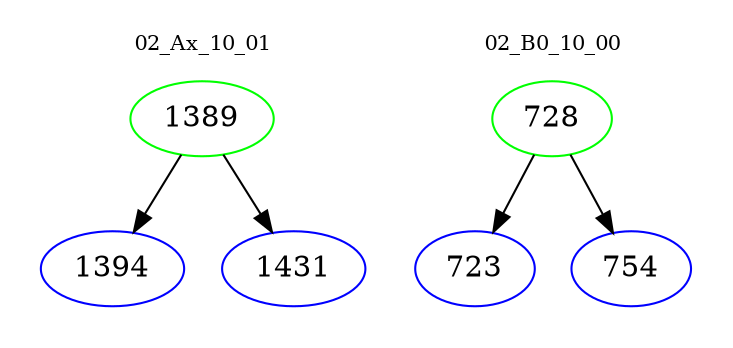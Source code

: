 digraph{
subgraph cluster_0 {
color = white
label = "02_Ax_10_01";
fontsize=10;
T0_1389 [label="1389", color="green"]
T0_1389 -> T0_1394 [color="black"]
T0_1394 [label="1394", color="blue"]
T0_1389 -> T0_1431 [color="black"]
T0_1431 [label="1431", color="blue"]
}
subgraph cluster_1 {
color = white
label = "02_B0_10_00";
fontsize=10;
T1_728 [label="728", color="green"]
T1_728 -> T1_723 [color="black"]
T1_723 [label="723", color="blue"]
T1_728 -> T1_754 [color="black"]
T1_754 [label="754", color="blue"]
}
}
